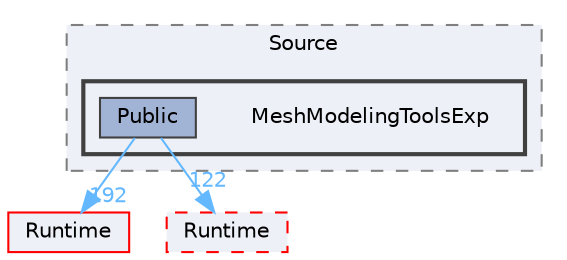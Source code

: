 digraph "MeshModelingToolsExp"
{
 // INTERACTIVE_SVG=YES
 // LATEX_PDF_SIZE
  bgcolor="transparent";
  edge [fontname=Helvetica,fontsize=10,labelfontname=Helvetica,labelfontsize=10];
  node [fontname=Helvetica,fontsize=10,shape=box,height=0.2,width=0.4];
  compound=true
  subgraph clusterdir_d7e13e99e85b3999b50007ec81fc7606 {
    graph [ bgcolor="#edf0f7", pencolor="grey50", label="Source", fontname=Helvetica,fontsize=10 style="filled,dashed", URL="dir_d7e13e99e85b3999b50007ec81fc7606.html",tooltip=""]
  subgraph clusterdir_9201a17168f97fba064bc18e1d77872e {
    graph [ bgcolor="#edf0f7", pencolor="grey25", label="", fontname=Helvetica,fontsize=10 style="filled,bold", URL="dir_9201a17168f97fba064bc18e1d77872e.html",tooltip=""]
    dir_9201a17168f97fba064bc18e1d77872e [shape=plaintext, label="MeshModelingToolsExp"];
  dir_e2cb4746556c9ba076b0ea5495061922 [label="Public", fillcolor="#a2b4d6", color="grey25", style="filled", URL="dir_e2cb4746556c9ba076b0ea5495061922.html",tooltip=""];
  }
  }
  dir_7536b172fbd480bfd146a1b1acd6856b [label="Runtime", fillcolor="#edf0f7", color="red", style="filled", URL="dir_7536b172fbd480bfd146a1b1acd6856b.html",tooltip=""];
  dir_a60e1ce30f7313164a0e11a69cddad56 [label="Runtime", fillcolor="#edf0f7", color="red", style="filled,dashed", URL="dir_a60e1ce30f7313164a0e11a69cddad56.html",tooltip=""];
  dir_e2cb4746556c9ba076b0ea5495061922->dir_7536b172fbd480bfd146a1b1acd6856b [headlabel="192", labeldistance=1.5 headhref="dir_000815_000984.html" href="dir_000815_000984.html" color="steelblue1" fontcolor="steelblue1"];
  dir_e2cb4746556c9ba076b0ea5495061922->dir_a60e1ce30f7313164a0e11a69cddad56 [headlabel="122", labeldistance=1.5 headhref="dir_000815_000983.html" href="dir_000815_000983.html" color="steelblue1" fontcolor="steelblue1"];
}

